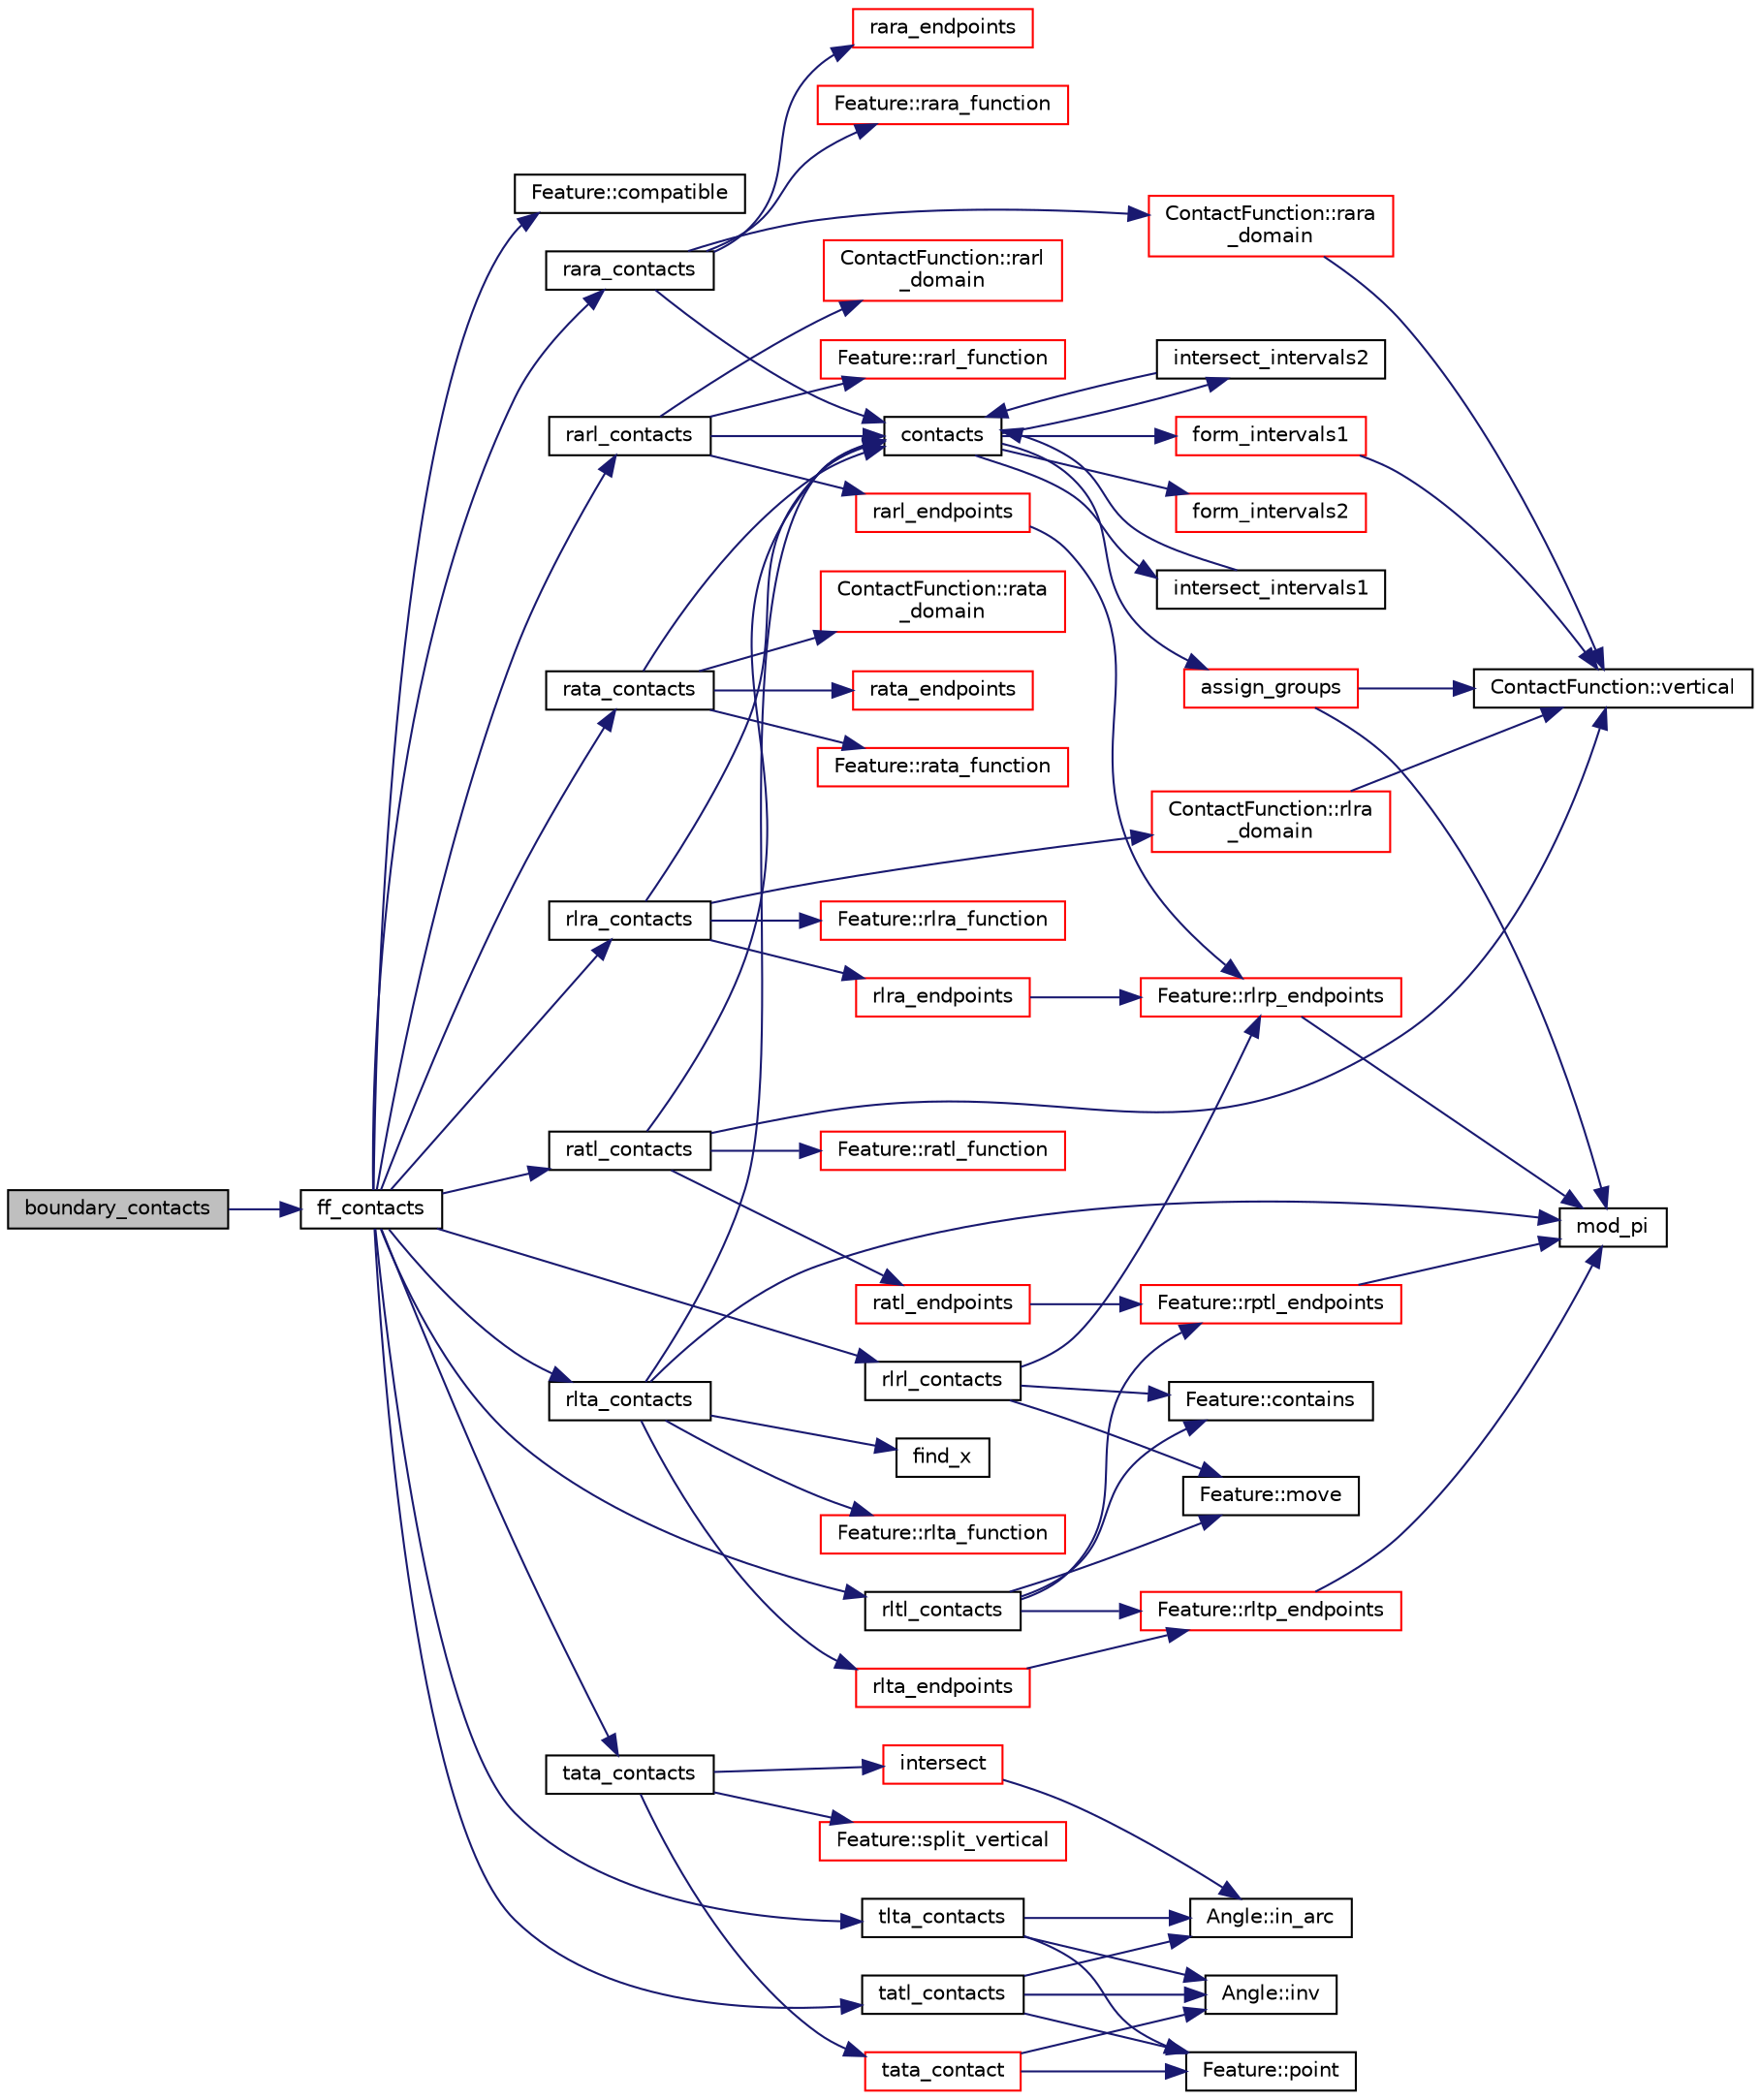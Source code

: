 digraph "boundary_contacts"
{
 // LATEX_PDF_SIZE
  edge [fontname="Helvetica",fontsize="10",labelfontname="Helvetica",labelfontsize="10"];
  node [fontname="Helvetica",fontsize="10",shape=record];
  rankdir="LR";
  Node1 [label="boundary_contacts",height=0.2,width=0.4,color="black", fillcolor="grey75", style="filled", fontcolor="black",tooltip=" "];
  Node1 -> Node2 [color="midnightblue",fontsize="10",style="solid",fontname="Helvetica"];
  Node2 [label="ff_contacts",height=0.2,width=0.4,color="black", fillcolor="white", style="filled",URL="$d6/d39/cs_8_c.html#afe4e4956749b12cf1bc61aa7def7e7b0",tooltip=" "];
  Node2 -> Node3 [color="midnightblue",fontsize="10",style="solid",fontname="Helvetica"];
  Node3 [label="Feature::compatible",height=0.2,width=0.4,color="black", fillcolor="white", style="filled",URL="$d7/d76/class_feature.html#a558bb7cbbf38756b664226c4033ea841",tooltip=" "];
  Node2 -> Node4 [color="midnightblue",fontsize="10",style="solid",fontname="Helvetica"];
  Node4 [label="rara_contacts",height=0.2,width=0.4,color="black", fillcolor="white", style="filled",URL="$d6/d39/cs_8_c.html#ab8e3c2493ba1d053ad71df202e6756ac",tooltip=" "];
  Node4 -> Node5 [color="midnightblue",fontsize="10",style="solid",fontname="Helvetica"];
  Node5 [label="contacts",height=0.2,width=0.4,color="black", fillcolor="white", style="filled",URL="$d6/d39/cs_8_c.html#abcd699cfbf8e64e6e6bb76bd8dda4579",tooltip=" "];
  Node5 -> Node6 [color="midnightblue",fontsize="10",style="solid",fontname="Helvetica"];
  Node6 [label="assign_groups",height=0.2,width=0.4,color="red", fillcolor="white", style="filled",URL="$d6/d39/cs_8_c.html#ae2d6005c9e2d3cb6672f64ff3126a498",tooltip=" "];
  Node6 -> Node10 [color="midnightblue",fontsize="10",style="solid",fontname="Helvetica"];
  Node10 [label="mod_pi",height=0.2,width=0.4,color="black", fillcolor="white", style="filled",URL="$d6/d39/cs_8_c.html#acbffffcb40f86b2239411252d8d40ff5",tooltip=" "];
  Node6 -> Node9 [color="midnightblue",fontsize="10",style="solid",fontname="Helvetica"];
  Node9 [label="ContactFunction::vertical",height=0.2,width=0.4,color="black", fillcolor="white", style="filled",URL="$d2/d41/class_contact_function.html#a6b900f04e431aeeca87a1fa024f5e8e0",tooltip=" "];
  Node5 -> Node12 [color="midnightblue",fontsize="10",style="solid",fontname="Helvetica"];
  Node12 [label="form_intervals1",height=0.2,width=0.4,color="red", fillcolor="white", style="filled",URL="$d6/d39/cs_8_c.html#afe96afa91adada0de2001ee6839aa644",tooltip=" "];
  Node12 -> Node9 [color="midnightblue",fontsize="10",style="solid",fontname="Helvetica"];
  Node5 -> Node20 [color="midnightblue",fontsize="10",style="solid",fontname="Helvetica"];
  Node20 [label="form_intervals2",height=0.2,width=0.4,color="red", fillcolor="white", style="filled",URL="$d6/d39/cs_8_c.html#a2398ecdadc9278929edc598f4fbbe282",tooltip=" "];
  Node5 -> Node23 [color="midnightblue",fontsize="10",style="solid",fontname="Helvetica"];
  Node23 [label="intersect_intervals1",height=0.2,width=0.4,color="black", fillcolor="white", style="filled",URL="$d6/d39/cs_8_c.html#ac754ad19af0930c2c018430a45cb7171",tooltip=" "];
  Node23 -> Node5 [color="midnightblue",fontsize="10",style="solid",fontname="Helvetica"];
  Node5 -> Node24 [color="midnightblue",fontsize="10",style="solid",fontname="Helvetica"];
  Node24 [label="intersect_intervals2",height=0.2,width=0.4,color="black", fillcolor="white", style="filled",URL="$d6/d39/cs_8_c.html#a3ca8f4a71e9d1433d3870b2c8933d580",tooltip=" "];
  Node24 -> Node5 [color="midnightblue",fontsize="10",style="solid",fontname="Helvetica"];
  Node4 -> Node25 [color="midnightblue",fontsize="10",style="solid",fontname="Helvetica"];
  Node25 [label="ContactFunction::rara\l_domain",height=0.2,width=0.4,color="red", fillcolor="white", style="filled",URL="$d2/d41/class_contact_function.html#a2fd80ae42e694f83e1e89dec7a1b0e17",tooltip=" "];
  Node25 -> Node9 [color="midnightblue",fontsize="10",style="solid",fontname="Helvetica"];
  Node4 -> Node42 [color="midnightblue",fontsize="10",style="solid",fontname="Helvetica"];
  Node42 [label="rara_endpoints",height=0.2,width=0.4,color="red", fillcolor="white", style="filled",URL="$d6/d39/cs_8_c.html#aa0616a8c1e4b2c1826577b7b36c9ea06",tooltip=" "];
  Node4 -> Node45 [color="midnightblue",fontsize="10",style="solid",fontname="Helvetica"];
  Node45 [label="Feature::rara_function",height=0.2,width=0.4,color="red", fillcolor="white", style="filled",URL="$d7/d76/class_feature.html#a0b6c841298656fc9f56f05eaaf2e7f86",tooltip=" "];
  Node2 -> Node48 [color="midnightblue",fontsize="10",style="solid",fontname="Helvetica"];
  Node48 [label="rarl_contacts",height=0.2,width=0.4,color="black", fillcolor="white", style="filled",URL="$d6/d39/cs_8_c.html#a8a1c80d67895aade92b4f545e8edceb6",tooltip=" "];
  Node48 -> Node5 [color="midnightblue",fontsize="10",style="solid",fontname="Helvetica"];
  Node48 -> Node49 [color="midnightblue",fontsize="10",style="solid",fontname="Helvetica"];
  Node49 [label="ContactFunction::rarl\l_domain",height=0.2,width=0.4,color="red", fillcolor="white", style="filled",URL="$d2/d41/class_contact_function.html#a03b784cd732d754959ad522b263ae14c",tooltip=" "];
  Node48 -> Node50 [color="midnightblue",fontsize="10",style="solid",fontname="Helvetica"];
  Node50 [label="rarl_endpoints",height=0.2,width=0.4,color="red", fillcolor="white", style="filled",URL="$d6/d39/cs_8_c.html#a0367c50a2893302e3f847b139251b27c",tooltip=" "];
  Node50 -> Node51 [color="midnightblue",fontsize="10",style="solid",fontname="Helvetica"];
  Node51 [label="Feature::rlrp_endpoints",height=0.2,width=0.4,color="red", fillcolor="white", style="filled",URL="$d7/d76/class_feature.html#a8664d65f77b8ad21f26558b8002cc274",tooltip=" "];
  Node51 -> Node10 [color="midnightblue",fontsize="10",style="solid",fontname="Helvetica"];
  Node48 -> Node52 [color="midnightblue",fontsize="10",style="solid",fontname="Helvetica"];
  Node52 [label="Feature::rarl_function",height=0.2,width=0.4,color="red", fillcolor="white", style="filled",URL="$d7/d76/class_feature.html#abe1345adadba1bc69dc51ce0fd92a68c",tooltip=" "];
  Node2 -> Node53 [color="midnightblue",fontsize="10",style="solid",fontname="Helvetica"];
  Node53 [label="rata_contacts",height=0.2,width=0.4,color="black", fillcolor="white", style="filled",URL="$d6/d39/cs_8_c.html#ad3eae846d1509643e9db0ce26bbdf93e",tooltip=" "];
  Node53 -> Node5 [color="midnightblue",fontsize="10",style="solid",fontname="Helvetica"];
  Node53 -> Node54 [color="midnightblue",fontsize="10",style="solid",fontname="Helvetica"];
  Node54 [label="ContactFunction::rata\l_domain",height=0.2,width=0.4,color="red", fillcolor="white", style="filled",URL="$d2/d41/class_contact_function.html#a32179bc7cdcce516ba549ef66216dc6a",tooltip=" "];
  Node53 -> Node55 [color="midnightblue",fontsize="10",style="solid",fontname="Helvetica"];
  Node55 [label="rata_endpoints",height=0.2,width=0.4,color="red", fillcolor="white", style="filled",URL="$d6/d39/cs_8_c.html#a627388a08957bbdc78018a4f46cda751",tooltip=" "];
  Node53 -> Node58 [color="midnightblue",fontsize="10",style="solid",fontname="Helvetica"];
  Node58 [label="Feature::rata_function",height=0.2,width=0.4,color="red", fillcolor="white", style="filled",URL="$d7/d76/class_feature.html#adfeaaaabae83c8797f67431e7d36394e",tooltip=" "];
  Node2 -> Node59 [color="midnightblue",fontsize="10",style="solid",fontname="Helvetica"];
  Node59 [label="ratl_contacts",height=0.2,width=0.4,color="black", fillcolor="white", style="filled",URL="$d6/d39/cs_8_c.html#ad81f80d6867b34ccd432d04dea44b35b",tooltip=" "];
  Node59 -> Node5 [color="midnightblue",fontsize="10",style="solid",fontname="Helvetica"];
  Node59 -> Node60 [color="midnightblue",fontsize="10",style="solid",fontname="Helvetica"];
  Node60 [label="ratl_endpoints",height=0.2,width=0.4,color="red", fillcolor="white", style="filled",URL="$d6/d39/cs_8_c.html#ad58509376186101ed0430272c23d98e4",tooltip=" "];
  Node60 -> Node61 [color="midnightblue",fontsize="10",style="solid",fontname="Helvetica"];
  Node61 [label="Feature::rptl_endpoints",height=0.2,width=0.4,color="red", fillcolor="white", style="filled",URL="$d7/d76/class_feature.html#a3b38ae0bab231acd9db0a3a10f381820",tooltip=" "];
  Node61 -> Node10 [color="midnightblue",fontsize="10",style="solid",fontname="Helvetica"];
  Node59 -> Node62 [color="midnightblue",fontsize="10",style="solid",fontname="Helvetica"];
  Node62 [label="Feature::ratl_function",height=0.2,width=0.4,color="red", fillcolor="white", style="filled",URL="$d7/d76/class_feature.html#a98f606c55ea68f45792bd57ee0be13e4",tooltip=" "];
  Node59 -> Node9 [color="midnightblue",fontsize="10",style="solid",fontname="Helvetica"];
  Node2 -> Node64 [color="midnightblue",fontsize="10",style="solid",fontname="Helvetica"];
  Node64 [label="rlra_contacts",height=0.2,width=0.4,color="black", fillcolor="white", style="filled",URL="$d6/d39/cs_8_c.html#acc5de9338a915db4b9a979b110349465",tooltip=" "];
  Node64 -> Node5 [color="midnightblue",fontsize="10",style="solid",fontname="Helvetica"];
  Node64 -> Node65 [color="midnightblue",fontsize="10",style="solid",fontname="Helvetica"];
  Node65 [label="ContactFunction::rlra\l_domain",height=0.2,width=0.4,color="red", fillcolor="white", style="filled",URL="$d2/d41/class_contact_function.html#ab57ecb247d4057e420161b401208bca7",tooltip=" "];
  Node65 -> Node9 [color="midnightblue",fontsize="10",style="solid",fontname="Helvetica"];
  Node64 -> Node66 [color="midnightblue",fontsize="10",style="solid",fontname="Helvetica"];
  Node66 [label="rlra_endpoints",height=0.2,width=0.4,color="red", fillcolor="white", style="filled",URL="$d6/d39/cs_8_c.html#a18a620b08b6fdb6ac68ea2c7ef7798da",tooltip=" "];
  Node66 -> Node51 [color="midnightblue",fontsize="10",style="solid",fontname="Helvetica"];
  Node64 -> Node67 [color="midnightblue",fontsize="10",style="solid",fontname="Helvetica"];
  Node67 [label="Feature::rlra_function",height=0.2,width=0.4,color="red", fillcolor="white", style="filled",URL="$d7/d76/class_feature.html#a82d7a9e25743ca468585c12e65d272da",tooltip=" "];
  Node2 -> Node68 [color="midnightblue",fontsize="10",style="solid",fontname="Helvetica"];
  Node68 [label="rlrl_contacts",height=0.2,width=0.4,color="black", fillcolor="white", style="filled",URL="$d6/d39/cs_8_c.html#a6b978afcb71866f0aaa35df312dfb972",tooltip=" "];
  Node68 -> Node69 [color="midnightblue",fontsize="10",style="solid",fontname="Helvetica"];
  Node69 [label="Feature::contains",height=0.2,width=0.4,color="black", fillcolor="white", style="filled",URL="$d7/d76/class_feature.html#a4e60b80e5d02075c1699667dc7000bd7",tooltip=" "];
  Node68 -> Node18 [color="midnightblue",fontsize="10",style="solid",fontname="Helvetica"];
  Node18 [label="Feature::move",height=0.2,width=0.4,color="black", fillcolor="white", style="filled",URL="$d7/d76/class_feature.html#a7b1aff4948433a26ca0425e747ab610e",tooltip=" "];
  Node68 -> Node51 [color="midnightblue",fontsize="10",style="solid",fontname="Helvetica"];
  Node2 -> Node70 [color="midnightblue",fontsize="10",style="solid",fontname="Helvetica"];
  Node70 [label="rlta_contacts",height=0.2,width=0.4,color="black", fillcolor="white", style="filled",URL="$d6/d39/cs_8_c.html#a72499d6458f504a941b6cf0e50813fe2",tooltip=" "];
  Node70 -> Node5 [color="midnightblue",fontsize="10",style="solid",fontname="Helvetica"];
  Node70 -> Node71 [color="midnightblue",fontsize="10",style="solid",fontname="Helvetica"];
  Node71 [label="find_x",height=0.2,width=0.4,color="black", fillcolor="white", style="filled",URL="$d6/d39/cs_8_c.html#af9944ce275918314db5be17f0fec7896",tooltip=" "];
  Node70 -> Node10 [color="midnightblue",fontsize="10",style="solid",fontname="Helvetica"];
  Node70 -> Node72 [color="midnightblue",fontsize="10",style="solid",fontname="Helvetica"];
  Node72 [label="rlta_endpoints",height=0.2,width=0.4,color="red", fillcolor="white", style="filled",URL="$d6/d39/cs_8_c.html#ade9af5d0b4fbeea3b70d0430b4d1dc31",tooltip=" "];
  Node72 -> Node73 [color="midnightblue",fontsize="10",style="solid",fontname="Helvetica"];
  Node73 [label="Feature::rltp_endpoints",height=0.2,width=0.4,color="red", fillcolor="white", style="filled",URL="$d7/d76/class_feature.html#a2b3b4c120d15175c21a3ab28534e4953",tooltip=" "];
  Node73 -> Node10 [color="midnightblue",fontsize="10",style="solid",fontname="Helvetica"];
  Node70 -> Node74 [color="midnightblue",fontsize="10",style="solid",fontname="Helvetica"];
  Node74 [label="Feature::rlta_function",height=0.2,width=0.4,color="red", fillcolor="white", style="filled",URL="$d7/d76/class_feature.html#ae59d7a77cb703957c55f00364037fb7a",tooltip=" "];
  Node2 -> Node75 [color="midnightblue",fontsize="10",style="solid",fontname="Helvetica"];
  Node75 [label="rltl_contacts",height=0.2,width=0.4,color="black", fillcolor="white", style="filled",URL="$d6/d39/cs_8_c.html#a37d1e7029f0a5a1e2ad141b5022079b6",tooltip=" "];
  Node75 -> Node69 [color="midnightblue",fontsize="10",style="solid",fontname="Helvetica"];
  Node75 -> Node18 [color="midnightblue",fontsize="10",style="solid",fontname="Helvetica"];
  Node75 -> Node73 [color="midnightblue",fontsize="10",style="solid",fontname="Helvetica"];
  Node75 -> Node61 [color="midnightblue",fontsize="10",style="solid",fontname="Helvetica"];
  Node2 -> Node76 [color="midnightblue",fontsize="10",style="solid",fontname="Helvetica"];
  Node76 [label="tata_contacts",height=0.2,width=0.4,color="black", fillcolor="white", style="filled",URL="$d6/d39/cs_8_c.html#afa9223aec84ebf4317e24951f9bd0b52",tooltip=" "];
  Node76 -> Node77 [color="midnightblue",fontsize="10",style="solid",fontname="Helvetica"];
  Node77 [label="intersect",height=0.2,width=0.4,color="red", fillcolor="white", style="filled",URL="$d6/d39/cs_8_c.html#afbc4c4b40c807480c0b8bb955f2bb45d",tooltip=" "];
  Node77 -> Node78 [color="midnightblue",fontsize="10",style="solid",fontname="Helvetica"];
  Node78 [label="Angle::in_arc",height=0.2,width=0.4,color="black", fillcolor="white", style="filled",URL="$d2/d39/class_angle.html#a9bfaea5dfe9608a7588b0a061f989b6c",tooltip=" "];
  Node76 -> Node80 [color="midnightblue",fontsize="10",style="solid",fontname="Helvetica"];
  Node80 [label="Feature::split_vertical",height=0.2,width=0.4,color="red", fillcolor="white", style="filled",URL="$d7/d76/class_feature.html#a9dea9cdea2175cf59e93b53cb91f66c8",tooltip=" "];
  Node76 -> Node82 [color="midnightblue",fontsize="10",style="solid",fontname="Helvetica"];
  Node82 [label="tata_contact",height=0.2,width=0.4,color="red", fillcolor="white", style="filled",URL="$d6/d39/cs_8_c.html#a09c4caa4b096a1c3aed5bb4ac5b45081",tooltip=" "];
  Node82 -> Node83 [color="midnightblue",fontsize="10",style="solid",fontname="Helvetica"];
  Node83 [label="Angle::inv",height=0.2,width=0.4,color="black", fillcolor="white", style="filled",URL="$d2/d39/class_angle.html#a89ceb8b5a8875a955f2b7b3f9397f5a1",tooltip=" "];
  Node82 -> Node84 [color="midnightblue",fontsize="10",style="solid",fontname="Helvetica"];
  Node84 [label="Feature::point",height=0.2,width=0.4,color="black", fillcolor="white", style="filled",URL="$d7/d76/class_feature.html#abcba67e3bc6674faa74c8095cb4dde8a",tooltip=" "];
  Node2 -> Node86 [color="midnightblue",fontsize="10",style="solid",fontname="Helvetica"];
  Node86 [label="tatl_contacts",height=0.2,width=0.4,color="black", fillcolor="white", style="filled",URL="$d6/d39/cs_8_c.html#a70a34d226e82bc38f0007b27e5d9eaa5",tooltip=" "];
  Node86 -> Node78 [color="midnightblue",fontsize="10",style="solid",fontname="Helvetica"];
  Node86 -> Node83 [color="midnightblue",fontsize="10",style="solid",fontname="Helvetica"];
  Node86 -> Node84 [color="midnightblue",fontsize="10",style="solid",fontname="Helvetica"];
  Node2 -> Node87 [color="midnightblue",fontsize="10",style="solid",fontname="Helvetica"];
  Node87 [label="tlta_contacts",height=0.2,width=0.4,color="black", fillcolor="white", style="filled",URL="$d6/d39/cs_8_c.html#aa01d40e53b4a3ef721fafc737e6a67a8",tooltip=" "];
  Node87 -> Node78 [color="midnightblue",fontsize="10",style="solid",fontname="Helvetica"];
  Node87 -> Node83 [color="midnightblue",fontsize="10",style="solid",fontname="Helvetica"];
  Node87 -> Node84 [color="midnightblue",fontsize="10",style="solid",fontname="Helvetica"];
}
